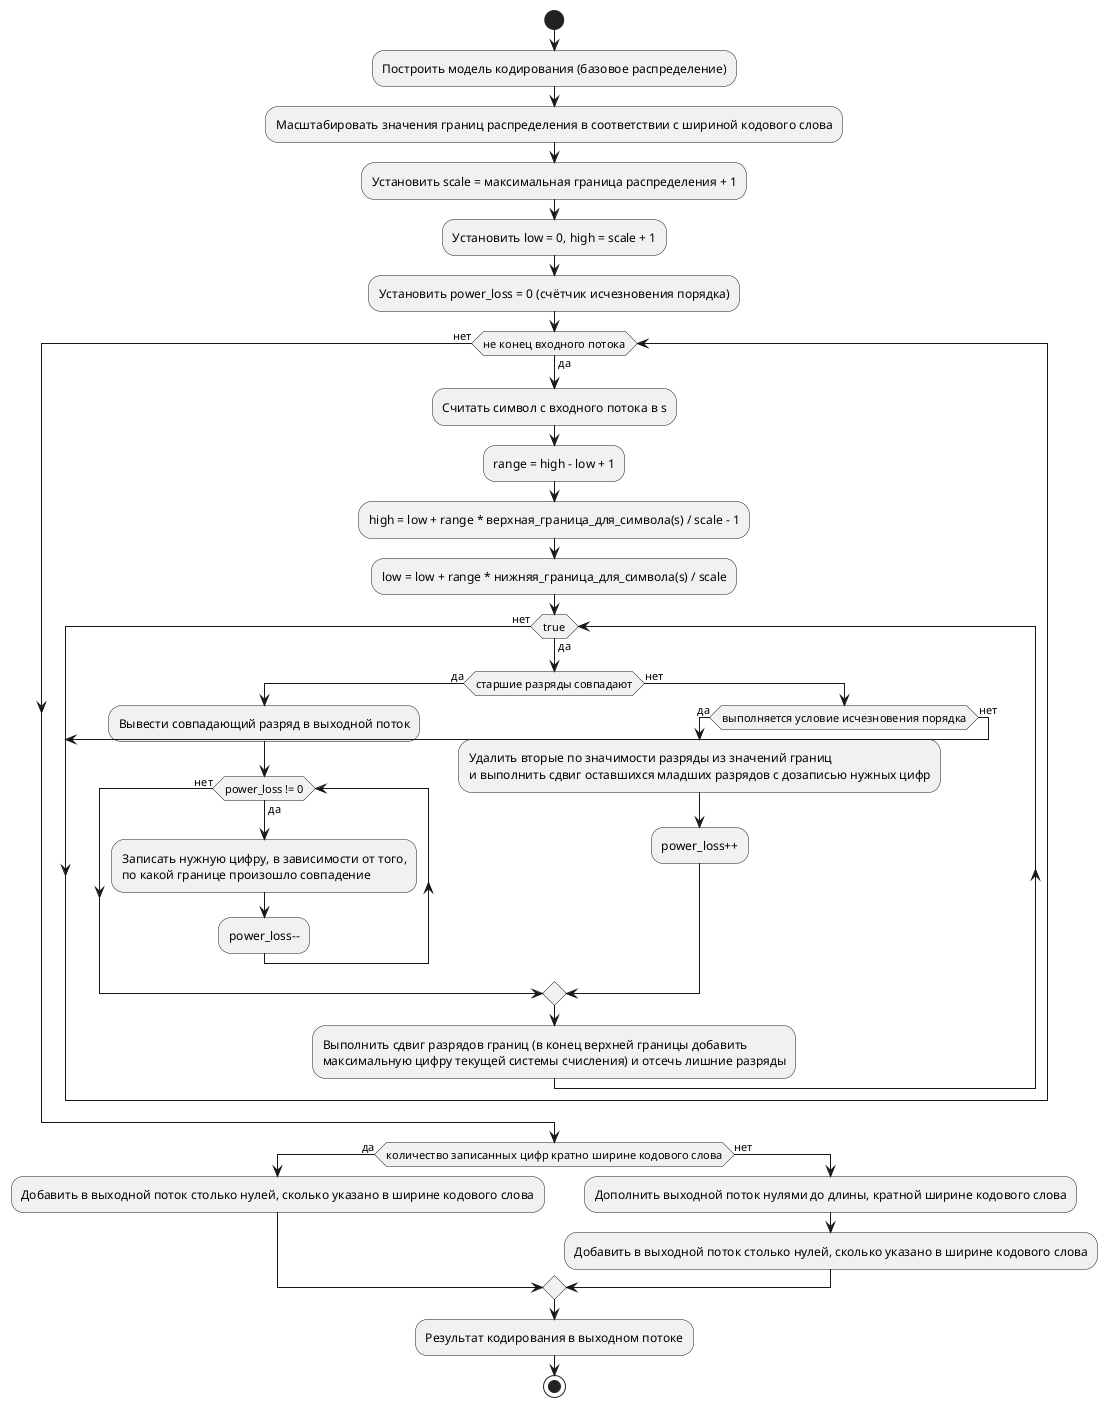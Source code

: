 @startuml CodeOptimized

start

    :Построить модель кодирования (базовое распределение);
    :Масштабировать значения границ распределения в соответствии с шириной кодового слова;

    :Установить scale = максимальная граница распределения + 1;
    :Установить low = 0, high = scale + 1;
    :Установить power_loss = 0 (счётчик исчезновения порядка);

    while (не конец входного потока) is (да)

        :Считать символ с входного потока в s;
        :range = high - low + 1;
        :high = low + range * верхная_граница_для_символа(s) / scale - 1;
        :low = low + range * нижняя_граница_для_символа(s) / scale;

        while (true) is (да)

            if (старшие разряды совпадают) then (да)

                :Вывести совпадающий разряд в выходной поток;

                while (power_loss != 0) is (да)

                    :Записать нужную цифру, в зависимости от того,
                    по какой границе произошло совпадение;

                    :power_loss--;

                endwhile (нет)

            else (нет)

                if (выполняется условие исчезновения порядка) then (да)

                    :Удалить вторые по значимости разряды из значений границ
                    и выполнить сдвиг оставшихся младших разрядов с дозаписью нужных цифр;
                    :power_loss++;

                else (нет)

                    break;

                endif

            endif

             :Выполнить сдвиг разрядов границ (в конец верхней границы добавить
            максимальную цифру текущей системы счисления) и отсечь лишние разряды;

        endwhile (нет)

    endwhile (нет)

    if (количество записанных цифр кратно ширине кодового слова) then (да)
        :Добавить в выходной поток столько нулей, сколько указано в ширине кодового слова;
    else (нет)
        :Дополнить выходной поток нулями до длины, кратной ширине кодового слова;
        :Добавить в выходной поток столько нулей, сколько указано в ширине кодового слова;
    endif

    :Результат кодирования в выходном потоке;

stop

@enduml